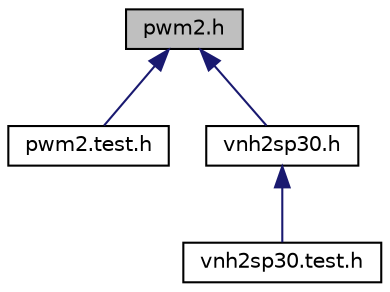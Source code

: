 digraph "pwm2.h"
{
  edge [fontname="Helvetica",fontsize="10",labelfontname="Helvetica",labelfontsize="10"];
  node [fontname="Helvetica",fontsize="10",shape=record];
  Node1 [label="pwm2.h",height=0.2,width=0.4,color="black", fillcolor="grey75", style="filled" fontcolor="black"];
  Node1 -> Node2 [dir="back",color="midnightblue",fontsize="10",style="solid",fontname="Helvetica"];
  Node2 [label="pwm2.test.h",height=0.2,width=0.4,color="black", fillcolor="white", style="filled",URL="$pwm2_8test_8h.html"];
  Node1 -> Node3 [dir="back",color="midnightblue",fontsize="10",style="solid",fontname="Helvetica"];
  Node3 [label="vnh2sp30.h",height=0.2,width=0.4,color="black", fillcolor="white", style="filled",URL="$vnh2sp30_8h.html"];
  Node3 -> Node4 [dir="back",color="midnightblue",fontsize="10",style="solid",fontname="Helvetica"];
  Node4 [label="vnh2sp30.test.h",height=0.2,width=0.4,color="black", fillcolor="white", style="filled",URL="$vnh2sp30_8test_8h.html"];
}
